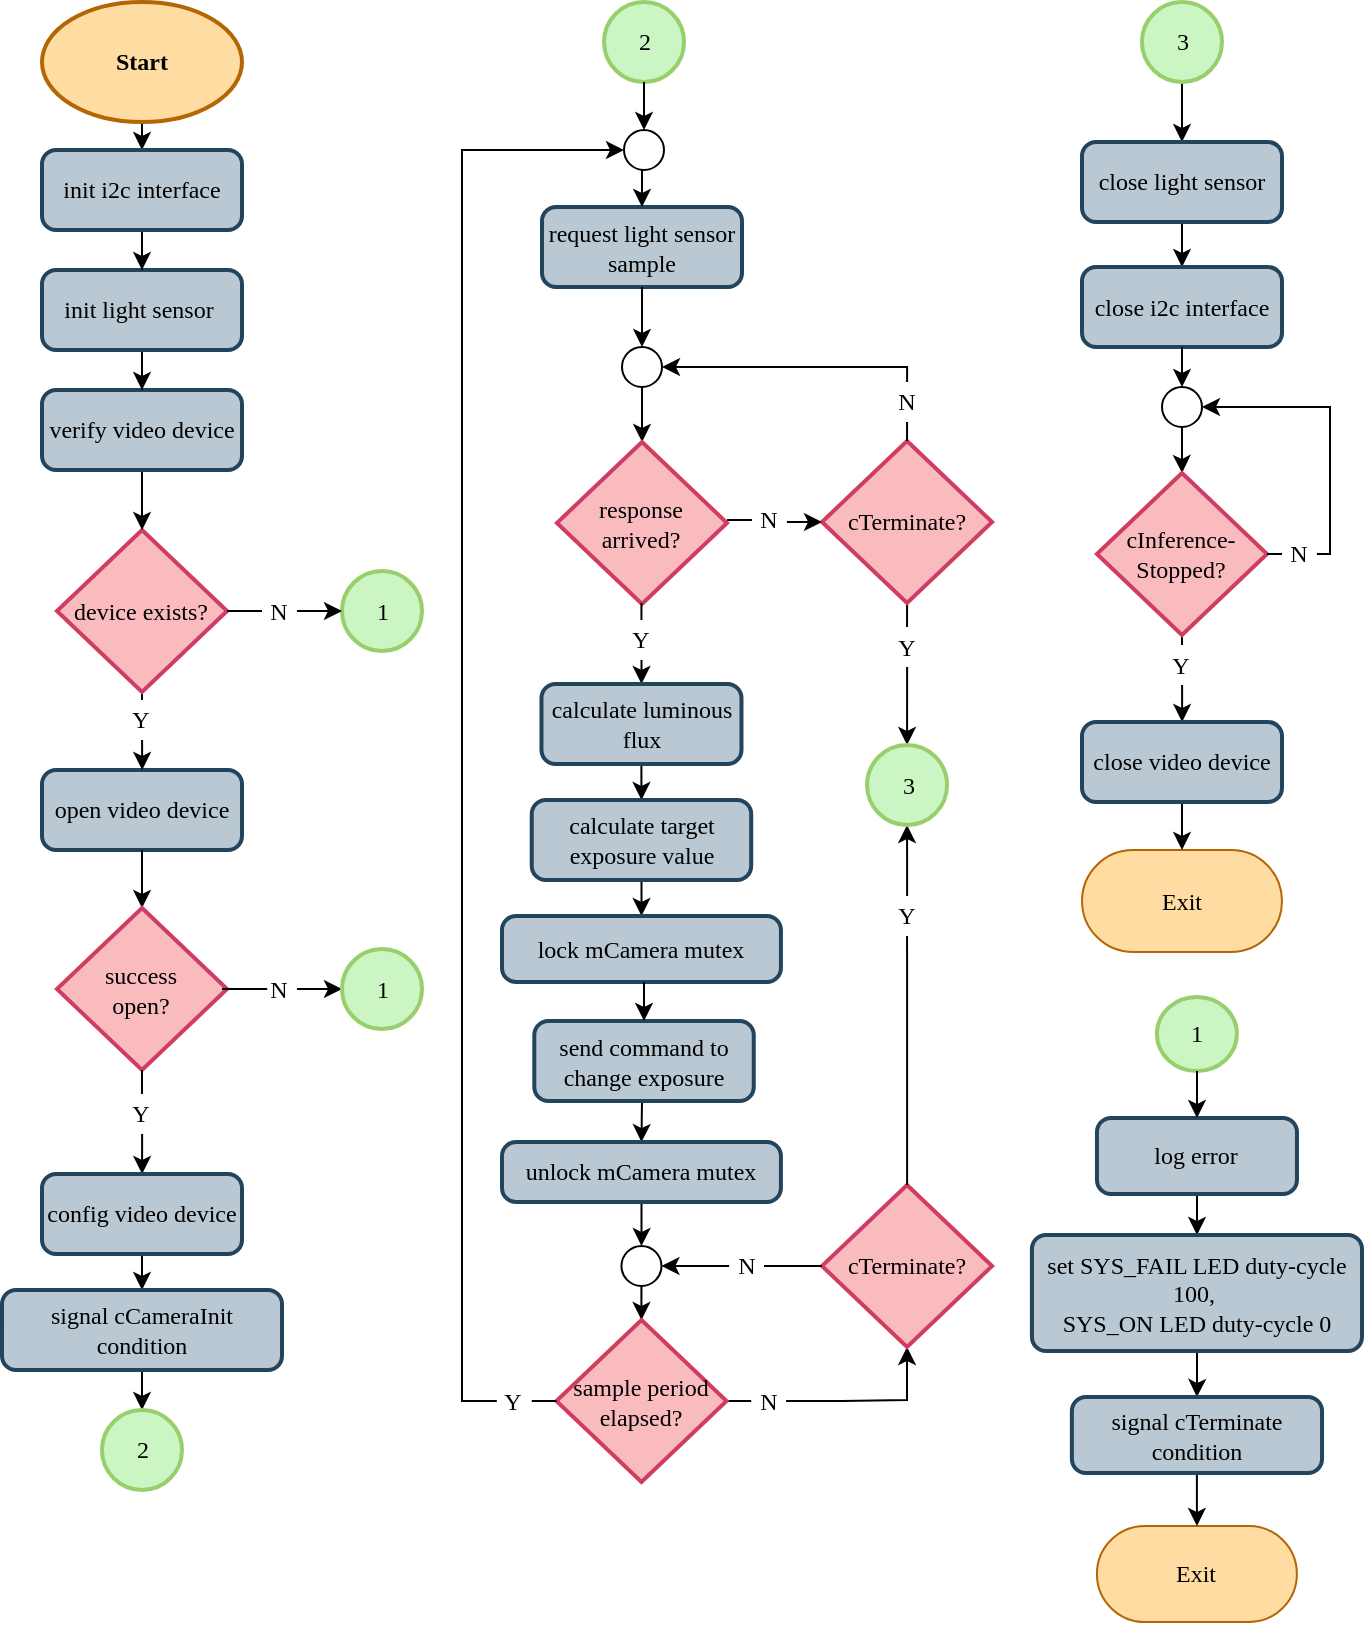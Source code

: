<mxfile version="13.9.9" type="device"><diagram id="vXdH0S8YqX3_sipvJm4k" name="Page-1"><mxGraphModel dx="1086" dy="846" grid="1" gridSize="10" guides="1" tooltips="1" connect="1" arrows="1" fold="1" page="1" pageScale="1" pageWidth="1169" pageHeight="827" math="0" shadow="0"><root><mxCell id="0"/><mxCell id="1" parent="0"/><mxCell id="vJJRkY_E1fFLDRJeFHy0-12" value="open video device" style="rounded=1;whiteSpace=wrap;html=1;absoluteArcSize=1;arcSize=14;strokeWidth=2;fillColor=#bac8d3;strokeColor=#23445d;fontFamily=Consolas;" parent="1" vertex="1"><mxGeometry x="220" y="394" width="100" height="40" as="geometry"/></mxCell><mxCell id="vJJRkY_E1fFLDRJeFHy0-17" style="edgeStyle=orthogonalEdgeStyle;rounded=0;orthogonalLoop=1;jettySize=auto;html=1;fontFamily=Consolas;" parent="1" source="vJJRkY_E1fFLDRJeFHy0-15" target="EU0nHwadSNpOizzdekh_-36" edge="1"><mxGeometry relative="1" as="geometry"><mxPoint x="270" y="54" as="targetPoint"/></mxGeometry></mxCell><mxCell id="vJJRkY_E1fFLDRJeFHy0-15" value="Start" style="strokeWidth=2;html=1;shape=mxgraph.flowchart.start_1;whiteSpace=wrap;fontStyle=1;strokeColor=#b46504;fillColor=#FFDCA1;fontFamily=Consolas;" parent="1" vertex="1"><mxGeometry x="220" y="10" width="100" height="60" as="geometry"/></mxCell><mxCell id="EU0nHwadSNpOizzdekh_-12" style="edgeStyle=orthogonalEdgeStyle;rounded=0;orthogonalLoop=1;jettySize=auto;html=1;fontFamily=Consolas;" parent="1" source="vJJRkY_E1fFLDRJeFHy0-12" target="EU0nHwadSNpOizzdekh_-11" edge="1"><mxGeometry relative="1" as="geometry"><mxPoint x="270" y="435" as="sourcePoint"/><Array as="points"><mxPoint x="270" y="443"/><mxPoint x="270" y="443"/></Array></mxGeometry></mxCell><mxCell id="EU0nHwadSNpOizzdekh_-30" style="edgeStyle=orthogonalEdgeStyle;rounded=0;orthogonalLoop=1;jettySize=auto;html=1;endArrow=none;endFill=0;fontFamily=Consolas;exitX=0.5;exitY=1;exitDx=0;exitDy=0;exitPerimeter=0;" parent="1" source="vJJRkY_E1fFLDRJeFHy0-10" target="EU0nHwadSNpOizzdekh_-9" edge="1"><mxGeometry relative="1" as="geometry"><mxPoint x="290" y="374" as="targetPoint"/><Array as="points"><mxPoint x="270" y="364"/><mxPoint x="270" y="364"/></Array></mxGeometry></mxCell><mxCell id="vJJRkY_E1fFLDRJeFHy0-10" value="device exists?" style="strokeWidth=2;html=1;shape=mxgraph.flowchart.decision;whiteSpace=wrap;fillColor=#FABBBE;strokeColor=#D03D63;fontFamily=Consolas;" parent="1" vertex="1"><mxGeometry x="227.48" y="274" width="85.05" height="81" as="geometry"/></mxCell><mxCell id="EU0nHwadSNpOizzdekh_-8" style="edgeStyle=orthogonalEdgeStyle;rounded=0;orthogonalLoop=1;jettySize=auto;html=1;fontFamily=Consolas;" parent="1" source="EU0nHwadSNpOizzdekh_-33" target="vJJRkY_E1fFLDRJeFHy0-10" edge="1"><mxGeometry relative="1" as="geometry"><mxPoint x="270.034" y="274" as="sourcePoint"/><mxPoint x="270" y="394" as="targetPoint"/></mxGeometry></mxCell><mxCell id="EU0nHwadSNpOizzdekh_-23" value="" style="edgeStyle=orthogonalEdgeStyle;rounded=0;orthogonalLoop=1;jettySize=auto;html=1;fontFamily=Consolas;" parent="1" source="EU0nHwadSNpOizzdekh_-24" target="EU0nHwadSNpOizzdekh_-21" edge="1"><mxGeometry relative="1" as="geometry"/></mxCell><mxCell id="EU0nHwadSNpOizzdekh_-11" value="success&lt;br&gt;open?" style="strokeWidth=2;html=1;shape=mxgraph.flowchart.decision;whiteSpace=wrap;fillColor=#FABBBE;strokeColor=#D03D63;fontFamily=Consolas;" parent="1" vertex="1"><mxGeometry x="227.48" y="463" width="85.05" height="81" as="geometry"/></mxCell><mxCell id="EU0nHwadSNpOizzdekh_-19" value="1" style="verticalLabelPosition=middle;verticalAlign=middle;html=1;shape=mxgraph.flowchart.on-page_reference;strokeWidth=2;align=center;labelPosition=center;fillColor=#CCF5C4;strokeColor=#98CF6D;fontFamily=Consolas;" parent="1" vertex="1"><mxGeometry x="370" y="294.5" width="40" height="40" as="geometry"/></mxCell><mxCell id="EU0nHwadSNpOizzdekh_-21" value="1" style="verticalLabelPosition=middle;verticalAlign=middle;html=1;shape=mxgraph.flowchart.on-page_reference;strokeWidth=2;align=center;labelPosition=center;fillColor=#CCF5C4;strokeColor=#98CF6D;fontFamily=Consolas;" parent="1" vertex="1"><mxGeometry x="370" y="483.5" width="40" height="40" as="geometry"/></mxCell><mxCell id="EU0nHwadSNpOizzdekh_-26" style="edgeStyle=orthogonalEdgeStyle;rounded=0;orthogonalLoop=1;jettySize=auto;html=1;endArrow=classic;endFill=1;fontFamily=Consolas;" parent="1" source="EU0nHwadSNpOizzdekh_-10" target="EU0nHwadSNpOizzdekh_-19" edge="1"><mxGeometry relative="1" as="geometry"/></mxCell><mxCell id="EU0nHwadSNpOizzdekh_-10" value="N" style="text;html=1;strokeColor=none;fillColor=none;align=center;verticalAlign=middle;whiteSpace=wrap;rounded=0;fontFamily=Consolas;" parent="1" vertex="1"><mxGeometry x="330" y="304.5" width="17.47" height="20" as="geometry"/></mxCell><mxCell id="EU0nHwadSNpOizzdekh_-25" value="" style="edgeStyle=orthogonalEdgeStyle;rounded=0;orthogonalLoop=1;jettySize=auto;html=1;fontFamily=Consolas;endArrow=none;endFill=0;" parent="1" source="vJJRkY_E1fFLDRJeFHy0-10" target="EU0nHwadSNpOizzdekh_-10" edge="1"><mxGeometry relative="1" as="geometry"><mxPoint x="312.53" y="314.5" as="sourcePoint"/><mxPoint x="370" y="314.5" as="targetPoint"/><Array as="points"><mxPoint x="310" y="314"/><mxPoint x="310" y="314"/></Array></mxGeometry></mxCell><mxCell id="EU0nHwadSNpOizzdekh_-28" style="edgeStyle=orthogonalEdgeStyle;rounded=0;orthogonalLoop=1;jettySize=auto;html=1;endArrow=classic;endFill=1;fontFamily=Consolas;" parent="1" source="EU0nHwadSNpOizzdekh_-9" edge="1"><mxGeometry relative="1" as="geometry"><mxPoint x="270.1" y="394" as="targetPoint"/><Array as="points"><mxPoint x="270" y="384"/><mxPoint x="270" y="384"/></Array></mxGeometry></mxCell><mxCell id="EU0nHwadSNpOizzdekh_-9" value="Y" style="text;html=1;strokeColor=none;fillColor=none;align=center;verticalAlign=middle;whiteSpace=wrap;rounded=0;fontFamily=Consolas;" parent="1" vertex="1"><mxGeometry x="261.27" y="359" width="17.47" height="20" as="geometry"/></mxCell><mxCell id="EU0nHwadSNpOizzdekh_-33" value="verify video device" style="rounded=1;whiteSpace=wrap;html=1;absoluteArcSize=1;arcSize=14;strokeWidth=2;fillColor=#bac8d3;strokeColor=#23445d;fontFamily=Consolas;" parent="1" vertex="1"><mxGeometry x="220" y="204" width="100" height="40" as="geometry"/></mxCell><mxCell id="EU0nHwadSNpOizzdekh_-35" style="edgeStyle=orthogonalEdgeStyle;rounded=0;orthogonalLoop=1;jettySize=auto;html=1;endArrow=classic;endFill=1;fontFamily=Consolas;" parent="1" source="EU0nHwadSNpOizzdekh_-34" target="EU0nHwadSNpOizzdekh_-33" edge="1"><mxGeometry relative="1" as="geometry"/></mxCell><mxCell id="EU0nHwadSNpOizzdekh_-34" value="init light sensor&amp;nbsp;" style="rounded=1;whiteSpace=wrap;html=1;absoluteArcSize=1;arcSize=14;strokeWidth=2;fillColor=#bac8d3;strokeColor=#23445d;fontFamily=Consolas;" parent="1" vertex="1"><mxGeometry x="220" y="144" width="100" height="40" as="geometry"/></mxCell><mxCell id="EU0nHwadSNpOizzdekh_-37" style="edgeStyle=orthogonalEdgeStyle;rounded=0;orthogonalLoop=1;jettySize=auto;html=1;endArrow=classic;endFill=1;fontFamily=Consolas;" parent="1" source="EU0nHwadSNpOizzdekh_-36" target="EU0nHwadSNpOizzdekh_-34" edge="1"><mxGeometry relative="1" as="geometry"/></mxCell><mxCell id="EU0nHwadSNpOizzdekh_-36" value="init i2c interface" style="rounded=1;whiteSpace=wrap;html=1;absoluteArcSize=1;arcSize=14;strokeWidth=2;fillColor=#bac8d3;strokeColor=#23445d;fontFamily=Consolas;" parent="1" vertex="1"><mxGeometry x="220" y="84" width="100" height="40" as="geometry"/></mxCell><mxCell id="EU0nHwadSNpOizzdekh_-24" value="N" style="text;html=1;strokeColor=none;fillColor=none;align=center;verticalAlign=middle;whiteSpace=wrap;rounded=0;fontFamily=Consolas;" parent="1" vertex="1"><mxGeometry x="330" y="493.5" width="17.47" height="20" as="geometry"/></mxCell><mxCell id="EU0nHwadSNpOizzdekh_-39" value="" style="edgeStyle=orthogonalEdgeStyle;rounded=0;orthogonalLoop=1;jettySize=auto;html=1;fontFamily=Consolas;endArrow=none;endFill=0;" parent="1" source="EU0nHwadSNpOizzdekh_-11" target="EU0nHwadSNpOizzdekh_-24" edge="1"><mxGeometry relative="1" as="geometry"><mxPoint x="312.53" y="503.55" as="sourcePoint"/><mxPoint x="370" y="503.5" as="targetPoint"/><Array as="points"/></mxGeometry></mxCell><mxCell id="EU0nHwadSNpOizzdekh_-40" style="edgeStyle=orthogonalEdgeStyle;rounded=0;orthogonalLoop=1;jettySize=auto;html=1;endArrow=none;endFill=0;fontFamily=Consolas;" parent="1" source="EU0nHwadSNpOizzdekh_-11" target="EU0nHwadSNpOizzdekh_-42" edge="1"><mxGeometry relative="1" as="geometry"><mxPoint x="290" y="575.47" as="targetPoint"/><mxPoint x="270.005" y="556.47" as="sourcePoint"/><Array as="points"><mxPoint x="270" y="544"/><mxPoint x="270" y="544"/></Array></mxGeometry></mxCell><mxCell id="EU0nHwadSNpOizzdekh_-41" style="edgeStyle=orthogonalEdgeStyle;rounded=0;orthogonalLoop=1;jettySize=auto;html=1;endArrow=classic;endFill=1;fontFamily=Consolas;" parent="1" source="EU0nHwadSNpOizzdekh_-42" target="EU0nHwadSNpOizzdekh_-43" edge="1"><mxGeometry relative="1" as="geometry"><mxPoint x="270.1" y="595.47" as="targetPoint"/><Array as="points"><mxPoint x="270" y="588"/><mxPoint x="270" y="588"/></Array></mxGeometry></mxCell><mxCell id="EU0nHwadSNpOizzdekh_-42" value="Y" style="text;html=1;strokeColor=none;fillColor=none;align=center;verticalAlign=middle;whiteSpace=wrap;rounded=0;fontFamily=Consolas;" parent="1" vertex="1"><mxGeometry x="261.27" y="556" width="17.47" height="20" as="geometry"/></mxCell><mxCell id="EU0nHwadSNpOizzdekh_-56" style="edgeStyle=orthogonalEdgeStyle;rounded=0;orthogonalLoop=1;jettySize=auto;html=1;endArrow=classic;endFill=1;fontFamily=Consolas;" parent="1" source="EU0nHwadSNpOizzdekh_-43" target="7rZwZBIxq-SJ4x0PBL1R-1" edge="1"><mxGeometry relative="1" as="geometry"><mxPoint x="270" y="666" as="targetPoint"/></mxGeometry></mxCell><mxCell id="EU0nHwadSNpOizzdekh_-43" value="config video device" style="rounded=1;whiteSpace=wrap;html=1;absoluteArcSize=1;arcSize=14;strokeWidth=2;fillColor=#bac8d3;strokeColor=#23445d;fontFamily=Consolas;" parent="1" vertex="1"><mxGeometry x="220" y="596" width="100" height="40" as="geometry"/></mxCell><mxCell id="EU0nHwadSNpOizzdekh_-93" value="request&amp;nbsp;light sensor sample" style="rounded=1;whiteSpace=wrap;html=1;absoluteArcSize=1;arcSize=14;strokeWidth=2;fillColor=#bac8d3;strokeColor=#23445d;fontFamily=Consolas;" parent="1" vertex="1"><mxGeometry x="470" y="112.5" width="100" height="40" as="geometry"/></mxCell><mxCell id="EU0nHwadSNpOizzdekh_-97" style="edgeStyle=orthogonalEdgeStyle;rounded=0;orthogonalLoop=1;jettySize=auto;html=1;endArrow=classic;endFill=1;fontFamily=Consolas;" parent="1" source="EU0nHwadSNpOizzdekh_-99" target="EU0nHwadSNpOizzdekh_-96" edge="1"><mxGeometry relative="1" as="geometry"><mxPoint x="520" y="210" as="sourcePoint"/><Array as="points"/></mxGeometry></mxCell><mxCell id="EU0nHwadSNpOizzdekh_-104" style="edgeStyle=orthogonalEdgeStyle;rounded=0;orthogonalLoop=1;jettySize=auto;html=1;entryX=0;entryY=0.5;entryDx=0;entryDy=0;endArrow=none;endFill=0;fontFamily=Consolas;" parent="1" source="EU0nHwadSNpOizzdekh_-96" target="EU0nHwadSNpOizzdekh_-103" edge="1"><mxGeometry relative="1" as="geometry"><Array as="points"><mxPoint x="570" y="269"/><mxPoint x="570" y="269"/></Array></mxGeometry></mxCell><mxCell id="EU0nHwadSNpOizzdekh_-96" value="response arrived?" style="strokeWidth=2;html=1;shape=mxgraph.flowchart.decision;whiteSpace=wrap;fillColor=#FABBBE;strokeColor=#D03D63;fontFamily=Consolas;" parent="1" vertex="1"><mxGeometry x="477.47" y="230" width="85.05" height="81" as="geometry"/></mxCell><mxCell id="EU0nHwadSNpOizzdekh_-99" value="" style="ellipse;whiteSpace=wrap;html=1;aspect=fixed;fontFamily=Consolas;" parent="1" vertex="1"><mxGeometry x="510" y="182.5" width="20" height="20" as="geometry"/></mxCell><mxCell id="EU0nHwadSNpOizzdekh_-100" style="edgeStyle=orthogonalEdgeStyle;rounded=0;orthogonalLoop=1;jettySize=auto;html=1;endArrow=classic;endFill=1;fontFamily=Consolas;" parent="1" source="EU0nHwadSNpOizzdekh_-93" target="EU0nHwadSNpOizzdekh_-99" edge="1"><mxGeometry relative="1" as="geometry"><mxPoint x="520" y="152.5" as="sourcePoint"/><mxPoint x="520" y="222.5" as="targetPoint"/></mxGeometry></mxCell><mxCell id="EU0nHwadSNpOizzdekh_-102" style="edgeStyle=orthogonalEdgeStyle;rounded=0;orthogonalLoop=1;jettySize=auto;html=1;endArrow=classic;endFill=1;fontFamily=Consolas;" parent="1" source="EU0nHwadSNpOizzdekh_-106" target="EU0nHwadSNpOizzdekh_-99" edge="1"><mxGeometry relative="1" as="geometry"><Array as="points"><mxPoint x="653" y="192.5"/></Array></mxGeometry></mxCell><mxCell id="EU0nHwadSNpOizzdekh_-124" style="edgeStyle=orthogonalEdgeStyle;rounded=0;orthogonalLoop=1;jettySize=auto;html=1;endArrow=classic;endFill=1;fontFamily=Consolas;entryX=0.5;entryY=0;entryDx=0;entryDy=0;entryPerimeter=0;" parent="1" source="EU0nHwadSNpOizzdekh_-108" target="uCCHRy2ylnY-oht3NI2U-2" edge="1"><mxGeometry relative="1" as="geometry"><Array as="points"/><mxPoint x="652.6" y="376" as="targetPoint"/></mxGeometry></mxCell><mxCell id="EU0nHwadSNpOizzdekh_-126" style="edgeStyle=orthogonalEdgeStyle;rounded=0;orthogonalLoop=1;jettySize=auto;html=1;entryX=0.5;entryY=0;entryDx=0;entryDy=0;endArrow=none;endFill=0;fontFamily=Consolas;" parent="1" source="EU0nHwadSNpOizzdekh_-101" target="EU0nHwadSNpOizzdekh_-108" edge="1"><mxGeometry relative="1" as="geometry"><Array as="points"><mxPoint x="653" y="311"/><mxPoint x="653" y="311"/></Array></mxGeometry></mxCell><mxCell id="EU0nHwadSNpOizzdekh_-101" value="cTerminate?" style="strokeWidth=2;html=1;shape=mxgraph.flowchart.decision;whiteSpace=wrap;fillColor=#FABBBE;strokeColor=#D03D63;fontFamily=Consolas;" parent="1" vertex="1"><mxGeometry x="610" y="229.5" width="85.05" height="81" as="geometry"/></mxCell><mxCell id="EU0nHwadSNpOizzdekh_-105" style="edgeStyle=orthogonalEdgeStyle;rounded=0;orthogonalLoop=1;jettySize=auto;html=1;entryX=0;entryY=0.5;entryDx=0;entryDy=0;entryPerimeter=0;endArrow=classic;endFill=1;fontFamily=Consolas;" parent="1" source="EU0nHwadSNpOizzdekh_-103" target="EU0nHwadSNpOizzdekh_-101" edge="1"><mxGeometry relative="1" as="geometry"><Array as="points"><mxPoint x="597" y="270"/><mxPoint x="597" y="270"/></Array></mxGeometry></mxCell><mxCell id="EU0nHwadSNpOizzdekh_-103" value="N" style="text;html=1;strokeColor=none;fillColor=none;align=center;verticalAlign=middle;whiteSpace=wrap;rounded=0;fontFamily=Consolas;" parent="1" vertex="1"><mxGeometry x="575" y="259" width="17.47" height="20" as="geometry"/></mxCell><mxCell id="EU0nHwadSNpOizzdekh_-106" value="N" style="text;html=1;strokeColor=none;fillColor=none;align=center;verticalAlign=middle;whiteSpace=wrap;rounded=0;fontFamily=Consolas;" parent="1" vertex="1"><mxGeometry x="643.79" y="200" width="17.47" height="20" as="geometry"/></mxCell><mxCell id="EU0nHwadSNpOizzdekh_-107" style="edgeStyle=orthogonalEdgeStyle;rounded=0;orthogonalLoop=1;jettySize=auto;html=1;endArrow=none;endFill=0;fontFamily=Consolas;" parent="1" source="EU0nHwadSNpOizzdekh_-101" target="EU0nHwadSNpOizzdekh_-106" edge="1"><mxGeometry relative="1" as="geometry"><mxPoint x="652.56" y="229.5" as="sourcePoint"/><mxPoint x="530" y="140" as="targetPoint"/><Array as="points"><mxPoint x="653" y="220"/></Array></mxGeometry></mxCell><mxCell id="EU0nHwadSNpOizzdekh_-130" style="edgeStyle=orthogonalEdgeStyle;rounded=0;orthogonalLoop=1;jettySize=auto;html=1;endArrow=classic;endFill=1;fontFamily=Consolas;entryX=0.5;entryY=0;entryDx=0;entryDy=0;" parent="1" source="EU0nHwadSNpOizzdekh_-150" target="EU0nHwadSNpOizzdekh_-93" edge="1"><mxGeometry relative="1" as="geometry"><Array as="points"><mxPoint x="520" y="100"/><mxPoint x="520" y="100"/></Array></mxGeometry></mxCell><mxCell id="EU0nHwadSNpOizzdekh_-109" value="2" style="verticalLabelPosition=middle;verticalAlign=middle;html=1;shape=mxgraph.flowchart.on-page_reference;strokeWidth=2;align=center;labelPosition=center;fillColor=#CCF5C4;strokeColor=#98CF6D;fontFamily=Consolas;" parent="1" vertex="1"><mxGeometry x="501.02" y="10" width="40" height="40" as="geometry"/></mxCell><mxCell id="EU0nHwadSNpOizzdekh_-108" value="Y" style="text;html=1;strokeColor=none;fillColor=none;align=center;verticalAlign=middle;whiteSpace=wrap;rounded=0;fontFamily=Consolas;" parent="1" vertex="1"><mxGeometry x="643.78" y="322.5" width="17.47" height="20" as="geometry"/></mxCell><mxCell id="EU0nHwadSNpOizzdekh_-127" style="edgeStyle=orthogonalEdgeStyle;rounded=0;orthogonalLoop=1;jettySize=auto;html=1;endArrow=classic;endFill=1;fontFamily=Consolas;" parent="1" source="EU0nHwadSNpOizzdekh_-129" target="EU0nHwadSNpOizzdekh_-133" edge="1"><mxGeometry relative="1" as="geometry"><mxPoint x="519.727" y="350.5" as="targetPoint"/><Array as="points"><mxPoint x="520" y="345"/><mxPoint x="520" y="345"/></Array></mxGeometry></mxCell><mxCell id="EU0nHwadSNpOizzdekh_-128" style="edgeStyle=orthogonalEdgeStyle;rounded=0;orthogonalLoop=1;jettySize=auto;html=1;entryX=0.5;entryY=0;entryDx=0;entryDy=0;endArrow=none;endFill=0;fontFamily=Consolas;" parent="1" target="EU0nHwadSNpOizzdekh_-129" edge="1"><mxGeometry relative="1" as="geometry"><mxPoint x="519.727" y="310.5" as="sourcePoint"/><Array as="points"><mxPoint x="520.21" y="311"/><mxPoint x="520.21" y="311"/></Array></mxGeometry></mxCell><mxCell id="EU0nHwadSNpOizzdekh_-129" value="Y" style="text;html=1;strokeColor=none;fillColor=none;align=center;verticalAlign=middle;whiteSpace=wrap;rounded=0;fontFamily=Consolas;" parent="1" vertex="1"><mxGeometry x="511" y="319" width="17.47" height="20" as="geometry"/></mxCell><mxCell id="EU0nHwadSNpOizzdekh_-135" style="edgeStyle=orthogonalEdgeStyle;rounded=0;orthogonalLoop=1;jettySize=auto;html=1;endArrow=classic;endFill=1;fontFamily=Consolas;entryX=0.5;entryY=0;entryDx=0;entryDy=0;" parent="1" source="EU0nHwadSNpOizzdekh_-133" target="EU0nHwadSNpOizzdekh_-134" edge="1"><mxGeometry relative="1" as="geometry"><Array as="points"/></mxGeometry></mxCell><mxCell id="EU0nHwadSNpOizzdekh_-133" value="calculate luminous flux" style="rounded=1;whiteSpace=wrap;html=1;absoluteArcSize=1;arcSize=14;strokeWidth=2;fillColor=#bac8d3;strokeColor=#23445d;fontFamily=Consolas;" parent="1" vertex="1"><mxGeometry x="469.74" y="351" width="100" height="40" as="geometry"/></mxCell><mxCell id="EU0nHwadSNpOizzdekh_-141" style="edgeStyle=orthogonalEdgeStyle;rounded=0;orthogonalLoop=1;jettySize=auto;html=1;endArrow=classic;endFill=1;fontFamily=Consolas;" parent="1" source="EU0nHwadSNpOizzdekh_-134" target="EU0nHwadSNpOizzdekh_-140" edge="1"><mxGeometry relative="1" as="geometry"><Array as="points"><mxPoint x="520" y="460"/><mxPoint x="520" y="460"/></Array></mxGeometry></mxCell><mxCell id="EU0nHwadSNpOizzdekh_-134" value="calculate target exposure value" style="rounded=1;whiteSpace=wrap;html=1;absoluteArcSize=1;arcSize=14;strokeWidth=2;fillColor=#bac8d3;strokeColor=#23445d;fontFamily=Consolas;" parent="1" vertex="1"><mxGeometry x="464.87" y="409" width="109.73" height="40" as="geometry"/></mxCell><mxCell id="EU0nHwadSNpOizzdekh_-144" style="edgeStyle=orthogonalEdgeStyle;rounded=0;orthogonalLoop=1;jettySize=auto;html=1;endArrow=classic;endFill=1;fontFamily=Consolas;exitX=0;exitY=0.5;exitDx=0;exitDy=0;exitPerimeter=0;" parent="1" source="EU0nHwadSNpOizzdekh_-171" target="EU0nHwadSNpOizzdekh_-150" edge="1"><mxGeometry relative="1" as="geometry"><Array as="points"><mxPoint x="430" y="709"/><mxPoint x="430" y="84"/></Array></mxGeometry></mxCell><mxCell id="EU0nHwadSNpOizzdekh_-153" style="edgeStyle=orthogonalEdgeStyle;rounded=0;orthogonalLoop=1;jettySize=auto;html=1;endArrow=classic;endFill=1;fontFamily=Consolas;entryX=0.5;entryY=0;entryDx=0;entryDy=0;entryPerimeter=0;" parent="1" source="EU0nHwadSNpOizzdekh_-154" target="EU0nHwadSNpOizzdekh_-152" edge="1"><mxGeometry relative="1" as="geometry"><mxPoint x="521.01" y="663.5" as="sourcePoint"/><Array as="points"/></mxGeometry></mxCell><mxCell id="EU0nHwadSNpOizzdekh_-140" value="lock mCamera&amp;nbsp;mutex" style="rounded=1;whiteSpace=wrap;html=1;absoluteArcSize=1;arcSize=14;strokeWidth=2;fillColor=#bac8d3;strokeColor=#23445d;fontFamily=Consolas;" parent="1" vertex="1"><mxGeometry x="450" y="467" width="139.47" height="33" as="geometry"/></mxCell><mxCell id="EU0nHwadSNpOizzdekh_-150" value="" style="ellipse;whiteSpace=wrap;html=1;aspect=fixed;fontFamily=Consolas;" parent="1" vertex="1"><mxGeometry x="511" y="74" width="20" height="20" as="geometry"/></mxCell><mxCell id="EU0nHwadSNpOizzdekh_-151" style="edgeStyle=orthogonalEdgeStyle;rounded=0;orthogonalLoop=1;jettySize=auto;html=1;endArrow=classic;endFill=1;fontFamily=Consolas;" parent="1" source="EU0nHwadSNpOizzdekh_-109" target="EU0nHwadSNpOizzdekh_-150" edge="1"><mxGeometry relative="1" as="geometry"><mxPoint x="520" y="40" as="sourcePoint"/><mxPoint x="520" y="112.5" as="targetPoint"/></mxGeometry></mxCell><mxCell id="EU0nHwadSNpOizzdekh_-158" style="edgeStyle=orthogonalEdgeStyle;rounded=0;orthogonalLoop=1;jettySize=auto;html=1;entryX=0;entryY=0.5;entryDx=0;entryDy=0;endArrow=none;endFill=0;fontFamily=Consolas;exitX=1;exitY=0.5;exitDx=0;exitDy=0;exitPerimeter=0;" parent="1" source="EU0nHwadSNpOizzdekh_-152" target="EU0nHwadSNpOizzdekh_-156" edge="1"><mxGeometry relative="1" as="geometry"><Array as="points"><mxPoint x="570" y="710"/><mxPoint x="570" y="710"/></Array></mxGeometry></mxCell><mxCell id="EU0nHwadSNpOizzdekh_-152" value="sample period elapsed?" style="strokeWidth=2;html=1;shape=mxgraph.flowchart.decision;whiteSpace=wrap;fillColor=#FABBBE;strokeColor=#D03D63;fontFamily=Consolas;" parent="1" vertex="1"><mxGeometry x="477.21" y="669" width="85.05" height="81" as="geometry"/></mxCell><mxCell id="EU0nHwadSNpOizzdekh_-154" value="" style="ellipse;whiteSpace=wrap;html=1;aspect=fixed;fontFamily=Consolas;" parent="1" vertex="1"><mxGeometry x="509.73" y="632" width="20" height="20" as="geometry"/></mxCell><mxCell id="EU0nHwadSNpOizzdekh_-159" style="edgeStyle=orthogonalEdgeStyle;rounded=0;orthogonalLoop=1;jettySize=auto;html=1;endArrow=classic;endFill=1;fontFamily=Consolas;entryX=0.5;entryY=1;entryDx=0;entryDy=0;entryPerimeter=0;" parent="1" source="EU0nHwadSNpOizzdekh_-156" target="EU0nHwadSNpOizzdekh_-161" edge="1"><mxGeometry relative="1" as="geometry"><Array as="points"><mxPoint x="620" y="709"/><mxPoint x="652" y="709"/></Array></mxGeometry></mxCell><mxCell id="EU0nHwadSNpOizzdekh_-156" value="N" style="text;html=1;strokeColor=none;fillColor=none;align=center;verticalAlign=middle;whiteSpace=wrap;rounded=0;fontFamily=Consolas;" parent="1" vertex="1"><mxGeometry x="574.6" y="699.5" width="17.47" height="20" as="geometry"/></mxCell><mxCell id="EU0nHwadSNpOizzdekh_-162" style="edgeStyle=orthogonalEdgeStyle;rounded=0;orthogonalLoop=1;jettySize=auto;html=1;endArrow=classic;endFill=1;fontFamily=Consolas;exitX=0;exitY=0.5;exitDx=0;exitDy=0;" parent="1" source="EU0nHwadSNpOizzdekh_-164" target="EU0nHwadSNpOizzdekh_-154" edge="1"><mxGeometry relative="1" as="geometry"><Array as="points"><mxPoint x="540" y="642"/><mxPoint x="540" y="642"/></Array></mxGeometry></mxCell><mxCell id="EU0nHwadSNpOizzdekh_-169" style="edgeStyle=orthogonalEdgeStyle;rounded=0;orthogonalLoop=1;jettySize=auto;html=1;endArrow=classic;endFill=1;fontFamily=Consolas;" parent="1" source="EU0nHwadSNpOizzdekh_-170" target="uCCHRy2ylnY-oht3NI2U-2" edge="1"><mxGeometry relative="1" as="geometry"><mxPoint x="652.5" y="427" as="targetPoint"/></mxGeometry></mxCell><mxCell id="EU0nHwadSNpOizzdekh_-161" value="cTerminate?" style="strokeWidth=2;html=1;shape=mxgraph.flowchart.decision;whiteSpace=wrap;fillColor=#FABBBE;strokeColor=#D03D63;fontFamily=Consolas;" parent="1" vertex="1"><mxGeometry x="609.99" y="601.5" width="85.05" height="81" as="geometry"/></mxCell><mxCell id="EU0nHwadSNpOizzdekh_-164" value="N" style="text;html=1;strokeColor=none;fillColor=none;align=center;verticalAlign=middle;whiteSpace=wrap;rounded=0;fontFamily=Consolas;" parent="1" vertex="1"><mxGeometry x="563.54" y="632" width="17.47" height="20" as="geometry"/></mxCell><mxCell id="EU0nHwadSNpOizzdekh_-168" style="edgeStyle=orthogonalEdgeStyle;rounded=0;orthogonalLoop=1;jettySize=auto;html=1;endArrow=none;endFill=0;fontFamily=Consolas;exitX=0;exitY=0.5;exitDx=0;exitDy=0;exitPerimeter=0;" parent="1" source="EU0nHwadSNpOizzdekh_-161" target="EU0nHwadSNpOizzdekh_-164" edge="1"><mxGeometry relative="1" as="geometry"><mxPoint x="610" y="645.5" as="sourcePoint"/><mxPoint x="572" y="645.5" as="targetPoint"/><Array as="points"/></mxGeometry></mxCell><mxCell id="EU0nHwadSNpOizzdekh_-170" value="Y" style="text;html=1;strokeColor=none;fillColor=none;align=center;verticalAlign=middle;whiteSpace=wrap;rounded=0;fontFamily=Consolas;" parent="1" vertex="1"><mxGeometry x="643.78" y="457" width="17.47" height="20" as="geometry"/></mxCell><mxCell id="EU0nHwadSNpOizzdekh_-172" style="edgeStyle=orthogonalEdgeStyle;rounded=0;orthogonalLoop=1;jettySize=auto;html=1;endArrow=none;endFill=0;fontFamily=Consolas;entryX=0.5;entryY=1;entryDx=0;entryDy=0;" parent="1" source="EU0nHwadSNpOizzdekh_-161" target="EU0nHwadSNpOizzdekh_-170" edge="1"><mxGeometry relative="1" as="geometry"><mxPoint x="652.571" y="489" as="sourcePoint"/><mxPoint x="652.524" y="401.5" as="targetPoint"/><Array as="points"><mxPoint x="653" y="487.5"/><mxPoint x="653" y="487.5"/></Array></mxGeometry></mxCell><mxCell id="EU0nHwadSNpOizzdekh_-171" value="Y" style="text;html=1;strokeColor=none;fillColor=none;align=center;verticalAlign=middle;whiteSpace=wrap;rounded=0;fontFamily=Consolas;" parent="1" vertex="1"><mxGeometry x="447.4" y="699.5" width="17.47" height="20" as="geometry"/></mxCell><mxCell id="EU0nHwadSNpOizzdekh_-173" style="edgeStyle=orthogonalEdgeStyle;rounded=0;orthogonalLoop=1;jettySize=auto;html=1;endArrow=none;endFill=0;fontFamily=Consolas;exitX=0;exitY=0.5;exitDx=0;exitDy=0;exitPerimeter=0;entryX=1;entryY=0.5;entryDx=0;entryDy=0;" parent="1" source="EU0nHwadSNpOizzdekh_-152" target="EU0nHwadSNpOizzdekh_-171" edge="1"><mxGeometry relative="1" as="geometry"><mxPoint x="478.49" y="723.5" as="sourcePoint"/><mxPoint x="464.87" y="723.483" as="targetPoint"/><Array as="points"><mxPoint x="470" y="710"/><mxPoint x="465" y="710"/></Array></mxGeometry></mxCell><mxCell id="7rZwZBIxq-SJ4x0PBL1R-4" style="edgeStyle=orthogonalEdgeStyle;rounded=0;orthogonalLoop=1;jettySize=auto;html=1;entryX=0.5;entryY=0;entryDx=0;entryDy=0;entryPerimeter=0;" parent="1" source="7rZwZBIxq-SJ4x0PBL1R-1" target="7rZwZBIxq-SJ4x0PBL1R-2" edge="1"><mxGeometry relative="1" as="geometry"/></mxCell><mxCell id="7rZwZBIxq-SJ4x0PBL1R-1" value="signal cCameraInit condition" style="rounded=1;whiteSpace=wrap;html=1;absoluteArcSize=1;arcSize=14;strokeWidth=2;fillColor=#bac8d3;strokeColor=#23445d;fontFamily=Consolas;" parent="1" vertex="1"><mxGeometry x="200" y="654" width="140" height="40" as="geometry"/></mxCell><mxCell id="7rZwZBIxq-SJ4x0PBL1R-2" value="2" style="verticalLabelPosition=middle;verticalAlign=middle;html=1;shape=mxgraph.flowchart.on-page_reference;strokeWidth=2;align=center;labelPosition=center;fillColor=#CCF5C4;strokeColor=#98CF6D;fontFamily=Consolas;" parent="1" vertex="1"><mxGeometry x="250" y="714" width="40" height="40" as="geometry"/></mxCell><mxCell id="uCCHRy2ylnY-oht3NI2U-1" value="Exit" style="rounded=1;whiteSpace=wrap;html=1;arcSize=50;fillColor=#FFDCA1;strokeColor=#B46504;fontFamily=Consolas;" parent="1" vertex="1"><mxGeometry x="740.02" y="434" width="99.98" height="51" as="geometry"/></mxCell><mxCell id="uCCHRy2ylnY-oht3NI2U-2" value="3" style="verticalLabelPosition=middle;verticalAlign=middle;html=1;shape=mxgraph.flowchart.on-page_reference;strokeWidth=2;align=center;labelPosition=center;fillColor=#CCF5C4;strokeColor=#98CF6D;fontFamily=Consolas;" parent="1" vertex="1"><mxGeometry x="632.53" y="381.5" width="40" height="40" as="geometry"/></mxCell><mxCell id="uCCHRy2ylnY-oht3NI2U-6" style="edgeStyle=orthogonalEdgeStyle;rounded=0;orthogonalLoop=1;jettySize=auto;html=1;" parent="1" source="uCCHRy2ylnY-oht3NI2U-3" target="uCCHRy2ylnY-oht3NI2U-4" edge="1"><mxGeometry relative="1" as="geometry"/></mxCell><mxCell id="uCCHRy2ylnY-oht3NI2U-3" value="3" style="verticalLabelPosition=middle;verticalAlign=middle;html=1;shape=mxgraph.flowchart.on-page_reference;strokeWidth=2;align=center;labelPosition=center;fillColor=#CCF5C4;strokeColor=#98CF6D;fontFamily=Consolas;" parent="1" vertex="1"><mxGeometry x="769.99" y="10" width="40" height="40" as="geometry"/></mxCell><mxCell id="uCCHRy2ylnY-oht3NI2U-7" style="edgeStyle=orthogonalEdgeStyle;rounded=0;orthogonalLoop=1;jettySize=auto;html=1;" parent="1" source="uCCHRy2ylnY-oht3NI2U-4" target="uCCHRy2ylnY-oht3NI2U-5" edge="1"><mxGeometry relative="1" as="geometry"/></mxCell><mxCell id="uCCHRy2ylnY-oht3NI2U-4" value="close light sensor" style="rounded=1;whiteSpace=wrap;html=1;absoluteArcSize=1;arcSize=14;strokeWidth=2;fillColor=#bac8d3;strokeColor=#23445d;fontFamily=Consolas;" parent="1" vertex="1"><mxGeometry x="740" y="80" width="100" height="40" as="geometry"/></mxCell><mxCell id="uCCHRy2ylnY-oht3NI2U-9" style="edgeStyle=orthogonalEdgeStyle;rounded=0;orthogonalLoop=1;jettySize=auto;html=1;" parent="1" source="uCCHRy2ylnY-oht3NI2U-13" target="uCCHRy2ylnY-oht3NI2U-8" edge="1"><mxGeometry relative="1" as="geometry"><mxPoint x="790" y="225" as="sourcePoint"/></mxGeometry></mxCell><mxCell id="uCCHRy2ylnY-oht3NI2U-5" value="close i2c interface" style="rounded=1;whiteSpace=wrap;html=1;absoluteArcSize=1;arcSize=14;strokeWidth=2;fillColor=#bac8d3;strokeColor=#23445d;fontFamily=Consolas;" parent="1" vertex="1"><mxGeometry x="740" y="142.5" width="100" height="40" as="geometry"/></mxCell><mxCell id="uCCHRy2ylnY-oht3NI2U-11" style="edgeStyle=orthogonalEdgeStyle;rounded=0;orthogonalLoop=1;jettySize=auto;html=1;" parent="1" source="uCCHRy2ylnY-oht3NI2U-21" target="uCCHRy2ylnY-oht3NI2U-10" edge="1"><mxGeometry relative="1" as="geometry"><Array as="points"><mxPoint x="790" y="360"/><mxPoint x="790" y="360"/></Array></mxGeometry></mxCell><mxCell id="uCCHRy2ylnY-oht3NI2U-24" style="edgeStyle=orthogonalEdgeStyle;rounded=0;orthogonalLoop=1;jettySize=auto;html=1;exitX=0.5;exitY=1;exitDx=0;exitDy=0;exitPerimeter=0;entryX=0.5;entryY=0;entryDx=0;entryDy=0;endArrow=none;endFill=0;" parent="1" source="uCCHRy2ylnY-oht3NI2U-8" target="uCCHRy2ylnY-oht3NI2U-21" edge="1"><mxGeometry relative="1" as="geometry"/></mxCell><mxCell id="uCCHRy2ylnY-oht3NI2U-8" value="cInference-&lt;br&gt;Stopped?" style="strokeWidth=2;html=1;shape=mxgraph.flowchart.decision;whiteSpace=wrap;fillColor=#FABBBE;strokeColor=#D03D63;fontFamily=Consolas;" parent="1" vertex="1"><mxGeometry x="747.46" y="245.5" width="85.05" height="81" as="geometry"/></mxCell><mxCell id="uCCHRy2ylnY-oht3NI2U-25" style="edgeStyle=orthogonalEdgeStyle;rounded=0;orthogonalLoop=1;jettySize=auto;html=1;endArrow=classic;endFill=1;" parent="1" source="uCCHRy2ylnY-oht3NI2U-10" target="uCCHRy2ylnY-oht3NI2U-1" edge="1"><mxGeometry relative="1" as="geometry"/></mxCell><mxCell id="uCCHRy2ylnY-oht3NI2U-10" value="close video device" style="rounded=1;whiteSpace=wrap;html=1;absoluteArcSize=1;arcSize=14;strokeWidth=2;fillColor=#bac8d3;strokeColor=#23445d;fontFamily=Consolas;" parent="1" vertex="1"><mxGeometry x="740" y="370" width="100" height="40" as="geometry"/></mxCell><mxCell id="uCCHRy2ylnY-oht3NI2U-13" value="" style="ellipse;whiteSpace=wrap;html=1;aspect=fixed;fontFamily=Consolas;" parent="1" vertex="1"><mxGeometry x="780" y="202.5" width="20" height="20" as="geometry"/></mxCell><mxCell id="uCCHRy2ylnY-oht3NI2U-14" style="edgeStyle=orthogonalEdgeStyle;rounded=0;orthogonalLoop=1;jettySize=auto;html=1;endArrow=classic;endFill=1;entryX=0.5;entryY=0;entryDx=0;entryDy=0;" parent="1" source="uCCHRy2ylnY-oht3NI2U-5" target="uCCHRy2ylnY-oht3NI2U-13" edge="1"><mxGeometry relative="1" as="geometry"><mxPoint x="790.034" y="182.5" as="sourcePoint"/><mxPoint x="790.034" y="230.5" as="targetPoint"/><Array as="points"><mxPoint x="790" y="190"/><mxPoint x="790" y="190"/></Array></mxGeometry></mxCell><mxCell id="uCCHRy2ylnY-oht3NI2U-20" style="edgeStyle=orthogonalEdgeStyle;rounded=0;orthogonalLoop=1;jettySize=auto;html=1;entryX=1;entryY=0.5;entryDx=0;entryDy=0;endArrow=classic;endFill=1;" parent="1" source="uCCHRy2ylnY-oht3NI2U-16" target="uCCHRy2ylnY-oht3NI2U-13" edge="1"><mxGeometry relative="1" as="geometry"><Array as="points"><mxPoint x="864" y="286"/><mxPoint x="864" y="213"/></Array></mxGeometry></mxCell><mxCell id="uCCHRy2ylnY-oht3NI2U-16" value="N" style="text;html=1;strokeColor=none;fillColor=none;align=center;verticalAlign=middle;whiteSpace=wrap;rounded=0;fontFamily=Consolas;" parent="1" vertex="1"><mxGeometry x="840" y="276" width="17.47" height="20" as="geometry"/></mxCell><mxCell id="uCCHRy2ylnY-oht3NI2U-18" style="edgeStyle=orthogonalEdgeStyle;rounded=0;orthogonalLoop=1;jettySize=auto;html=1;endArrow=none;endFill=0;exitX=1;exitY=0.5;exitDx=0;exitDy=0;exitPerimeter=0;entryX=0;entryY=0.5;entryDx=0;entryDy=0;" parent="1" source="uCCHRy2ylnY-oht3NI2U-8" target="uCCHRy2ylnY-oht3NI2U-16" edge="1"><mxGeometry relative="1" as="geometry"><mxPoint x="832.51" y="286" as="sourcePoint"/><mxPoint x="850" y="286" as="targetPoint"/><Array as="points"/></mxGeometry></mxCell><mxCell id="uCCHRy2ylnY-oht3NI2U-21" value="Y" style="text;html=1;strokeColor=none;fillColor=none;align=center;verticalAlign=middle;whiteSpace=wrap;rounded=0;fontFamily=Consolas;" parent="1" vertex="1"><mxGeometry x="781.27" y="331.5" width="17.47" height="20" as="geometry"/></mxCell><mxCell id="mHJWgdJqUo3n5ol_E5Ae-6" style="edgeStyle=orthogonalEdgeStyle;rounded=0;orthogonalLoop=1;jettySize=auto;html=1;entryX=0.5;entryY=0;entryDx=0;entryDy=0;" parent="1" source="mHJWgdJqUo3n5ol_E5Ae-1" target="mHJWgdJqUo3n5ol_E5Ae-3" edge="1"><mxGeometry relative="1" as="geometry"><Array as="points"><mxPoint x="520" y="560"/><mxPoint x="520" y="560"/></Array></mxGeometry></mxCell><mxCell id="mHJWgdJqUo3n5ol_E5Ae-1" value="send command to change exposure" style="rounded=1;whiteSpace=wrap;html=1;absoluteArcSize=1;arcSize=14;strokeWidth=2;fillColor=#bac8d3;strokeColor=#23445d;fontFamily=Consolas;" parent="1" vertex="1"><mxGeometry x="466.15" y="519.5" width="109.73" height="40" as="geometry"/></mxCell><mxCell id="mHJWgdJqUo3n5ol_E5Ae-2" style="edgeStyle=orthogonalEdgeStyle;rounded=0;orthogonalLoop=1;jettySize=auto;html=1;endArrow=classic;endFill=1;fontFamily=Consolas;entryX=0.5;entryY=0;entryDx=0;entryDy=0;" parent="1" source="EU0nHwadSNpOizzdekh_-140" target="mHJWgdJqUo3n5ol_E5Ae-1" edge="1"><mxGeometry relative="1" as="geometry"><mxPoint x="521" y="507" as="sourcePoint"/><mxPoint x="521" y="610.5" as="targetPoint"/><Array as="points"><mxPoint x="521" y="510"/><mxPoint x="521" y="510"/></Array></mxGeometry></mxCell><mxCell id="mHJWgdJqUo3n5ol_E5Ae-7" style="edgeStyle=orthogonalEdgeStyle;rounded=0;orthogonalLoop=1;jettySize=auto;html=1;entryX=0.5;entryY=0;entryDx=0;entryDy=0;" parent="1" source="mHJWgdJqUo3n5ol_E5Ae-3" target="EU0nHwadSNpOizzdekh_-154" edge="1"><mxGeometry relative="1" as="geometry"/></mxCell><mxCell id="mHJWgdJqUo3n5ol_E5Ae-3" value="unlock mCamera&amp;nbsp;mutex" style="rounded=1;whiteSpace=wrap;html=1;absoluteArcSize=1;arcSize=14;strokeWidth=2;fillColor=#bac8d3;strokeColor=#23445d;fontFamily=Consolas;" parent="1" vertex="1"><mxGeometry x="450" y="580" width="139.46" height="30" as="geometry"/></mxCell><mxCell id="PMhaJKXQ3_okwGO34SWv-1" style="edgeStyle=orthogonalEdgeStyle;rounded=0;orthogonalLoop=1;jettySize=auto;html=1;fontFamily=Consolas;" parent="1" source="PMhaJKXQ3_okwGO34SWv-8" target="PMhaJKXQ3_okwGO34SWv-5" edge="1"><mxGeometry relative="1" as="geometry"/></mxCell><mxCell id="PMhaJKXQ3_okwGO34SWv-2" value="1" style="verticalLabelPosition=middle;verticalAlign=middle;html=1;shape=mxgraph.flowchart.on-page_reference;strokeWidth=2;align=center;labelPosition=center;fillColor=#CCF5C4;strokeColor=#98CF6D;fontFamily=Consolas;" parent="1" vertex="1"><mxGeometry x="777.45" y="507.5" width="40" height="37" as="geometry"/></mxCell><mxCell id="PMhaJKXQ3_okwGO34SWv-3" value="Exit" style="rounded=1;whiteSpace=wrap;html=1;arcSize=50;fillColor=#FFDCA1;strokeColor=#B46504;fontFamily=Consolas;" parent="1" vertex="1"><mxGeometry x="747.46" y="772" width="99.98" height="48" as="geometry"/></mxCell><mxCell id="PMhaJKXQ3_okwGO34SWv-4" style="edgeStyle=orthogonalEdgeStyle;rounded=0;orthogonalLoop=1;jettySize=auto;html=1;fontFamily=Consolas;" parent="1" source="PMhaJKXQ3_okwGO34SWv-5" target="PMhaJKXQ3_okwGO34SWv-7" edge="1"><mxGeometry relative="1" as="geometry"/></mxCell><mxCell id="PMhaJKXQ3_okwGO34SWv-5" value="set SYS_FAIL LED duty-cycle 100,&amp;nbsp;&lt;br&gt;SYS_ON LED duty-cycle 0" style="rounded=1;whiteSpace=wrap;html=1;absoluteArcSize=1;arcSize=14;strokeWidth=2;fillColor=#bac8d3;strokeColor=#23445d;fontFamily=Consolas;" parent="1" vertex="1"><mxGeometry x="714.96" y="626.5" width="165.04" height="58" as="geometry"/></mxCell><mxCell id="PMhaJKXQ3_okwGO34SWv-6" value="" style="edgeStyle=orthogonalEdgeStyle;rounded=0;orthogonalLoop=1;jettySize=auto;html=1;fontFamily=Consolas;" parent="1" source="PMhaJKXQ3_okwGO34SWv-7" target="PMhaJKXQ3_okwGO34SWv-3" edge="1"><mxGeometry relative="1" as="geometry"/></mxCell><mxCell id="PMhaJKXQ3_okwGO34SWv-7" value="signal cTerminate condition" style="rounded=1;whiteSpace=wrap;html=1;absoluteArcSize=1;arcSize=14;strokeWidth=2;fillColor=#bac8d3;strokeColor=#23445d;fontFamily=Consolas;" parent="1" vertex="1"><mxGeometry x="734.94" y="707.5" width="125.08" height="38" as="geometry"/></mxCell><mxCell id="PMhaJKXQ3_okwGO34SWv-8" value="log error" style="rounded=1;whiteSpace=wrap;html=1;absoluteArcSize=1;arcSize=14;strokeWidth=2;fillColor=#bac8d3;strokeColor=#23445d;fontFamily=Consolas;" parent="1" vertex="1"><mxGeometry x="747.48" y="568" width="100" height="38" as="geometry"/></mxCell><mxCell id="PMhaJKXQ3_okwGO34SWv-9" style="edgeStyle=orthogonalEdgeStyle;rounded=0;orthogonalLoop=1;jettySize=auto;html=1;fontFamily=Consolas;" parent="1" source="PMhaJKXQ3_okwGO34SWv-2" target="PMhaJKXQ3_okwGO34SWv-8" edge="1"><mxGeometry relative="1" as="geometry"><mxPoint x="797.48" y="510.5" as="sourcePoint"/><mxPoint x="797.48" y="637" as="targetPoint"/></mxGeometry></mxCell></root></mxGraphModel></diagram></mxfile>